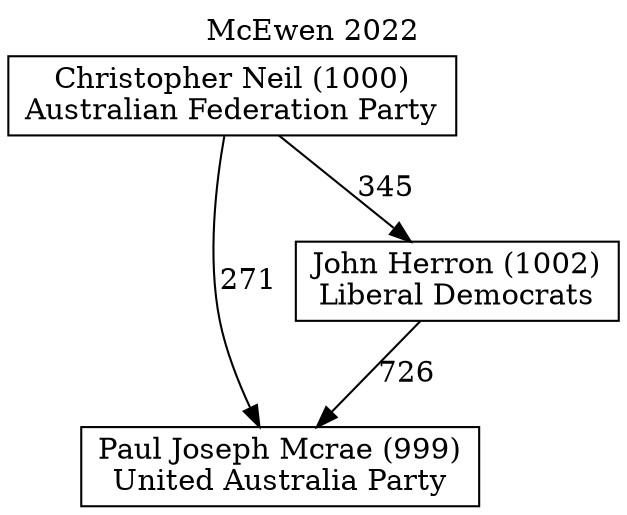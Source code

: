 // House preference flow
digraph "Paul Joseph Mcrae (999)_McEwen_2022" {
	graph [label="McEwen 2022" labelloc=t mclimit=10]
	node [shape=box]
	"Paul Joseph Mcrae (999)" [label="Paul Joseph Mcrae (999)
United Australia Party"]
	"John Herron (1002)" [label="John Herron (1002)
Liberal Democrats"]
	"Christopher Neil (1000)" [label="Christopher Neil (1000)
Australian Federation Party"]
	"John Herron (1002)" -> "Paul Joseph Mcrae (999)" [label=726]
	"Christopher Neil (1000)" -> "John Herron (1002)" [label=345]
	"Christopher Neil (1000)" -> "Paul Joseph Mcrae (999)" [label=271]
}
